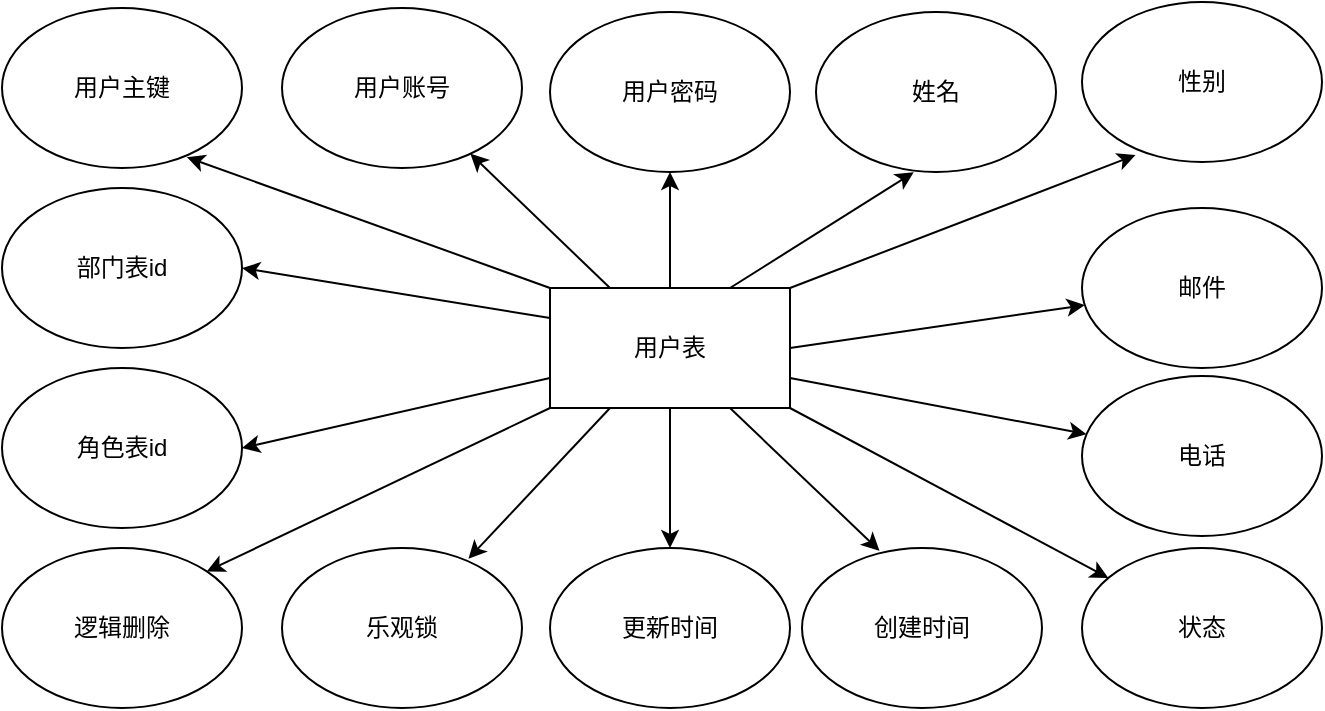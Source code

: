 <mxfile>
    <diagram id="pcS4i0z55PIfbmsOpdDO" name="第 1 页">
        <mxGraphModel dx="820" dy="575" grid="0" gridSize="10" guides="1" tooltips="1" connect="1" arrows="1" fold="1" page="0" pageScale="1" pageWidth="827" pageHeight="1169" background="#FFFFFF" math="0" shadow="0">
            <root>
                <mxCell id="0"/>
                <mxCell id="1" parent="0"/>
                <mxCell id="19" style="edgeStyle=none;html=1;exitX=0;exitY=0;exitDx=0;exitDy=0;entryX=0.77;entryY=0.932;entryDx=0;entryDy=0;entryPerimeter=0;strokeColor=#000000;" parent="1" source="2" target="3" edge="1">
                    <mxGeometry relative="1" as="geometry"/>
                </mxCell>
                <mxCell id="20" style="edgeStyle=none;html=1;exitX=0.25;exitY=0;exitDx=0;exitDy=0;strokeColor=#000000;" parent="1" source="2" target="4" edge="1">
                    <mxGeometry relative="1" as="geometry"/>
                </mxCell>
                <mxCell id="21" style="edgeStyle=none;html=1;exitX=0.5;exitY=0;exitDx=0;exitDy=0;entryX=0.5;entryY=1;entryDx=0;entryDy=0;strokeColor=#000000;" parent="1" source="2" target="5" edge="1">
                    <mxGeometry relative="1" as="geometry"/>
                </mxCell>
                <mxCell id="22" style="edgeStyle=none;html=1;exitX=0.75;exitY=0;exitDx=0;exitDy=0;entryX=0.407;entryY=1.002;entryDx=0;entryDy=0;entryPerimeter=0;strokeColor=#000000;" parent="1" source="2" target="6" edge="1">
                    <mxGeometry relative="1" as="geometry"/>
                </mxCell>
                <mxCell id="23" style="edgeStyle=none;html=1;exitX=1;exitY=0;exitDx=0;exitDy=0;entryX=0.223;entryY=0.957;entryDx=0;entryDy=0;entryPerimeter=0;strokeColor=#000000;" parent="1" source="2" target="7" edge="1">
                    <mxGeometry relative="1" as="geometry"/>
                </mxCell>
                <mxCell id="24" style="edgeStyle=none;html=1;exitX=0;exitY=0.25;exitDx=0;exitDy=0;entryX=1;entryY=0.5;entryDx=0;entryDy=0;strokeColor=#000000;" parent="1" source="2" target="16" edge="1">
                    <mxGeometry relative="1" as="geometry"/>
                </mxCell>
                <mxCell id="25" style="edgeStyle=none;html=1;exitX=0;exitY=0.75;exitDx=0;exitDy=0;entryX=1;entryY=0.5;entryDx=0;entryDy=0;strokeColor=#000000;" parent="1" source="2" target="17" edge="1">
                    <mxGeometry relative="1" as="geometry"/>
                </mxCell>
                <mxCell id="26" style="edgeStyle=none;html=1;exitX=0;exitY=1;exitDx=0;exitDy=0;entryX=1;entryY=0;entryDx=0;entryDy=0;strokeColor=#000000;" parent="1" source="2" target="15" edge="1">
                    <mxGeometry relative="1" as="geometry"/>
                </mxCell>
                <mxCell id="27" style="edgeStyle=none;html=1;exitX=0.25;exitY=1;exitDx=0;exitDy=0;entryX=0.777;entryY=0.067;entryDx=0;entryDy=0;entryPerimeter=0;strokeColor=#000000;" parent="1" source="2" target="13" edge="1">
                    <mxGeometry relative="1" as="geometry"/>
                </mxCell>
                <mxCell id="28" style="edgeStyle=none;html=1;exitX=0.5;exitY=1;exitDx=0;exitDy=0;entryX=0.5;entryY=0;entryDx=0;entryDy=0;strokeColor=#000000;" parent="1" source="2" target="12" edge="1">
                    <mxGeometry relative="1" as="geometry"/>
                </mxCell>
                <mxCell id="29" style="edgeStyle=none;html=1;exitX=0.75;exitY=1;exitDx=0;exitDy=0;entryX=0.323;entryY=0.017;entryDx=0;entryDy=0;entryPerimeter=0;strokeColor=#000000;" parent="1" source="2" target="11" edge="1">
                    <mxGeometry relative="1" as="geometry"/>
                </mxCell>
                <mxCell id="30" style="edgeStyle=none;html=1;exitX=1;exitY=1;exitDx=0;exitDy=0;strokeColor=#000000;" parent="1" source="2" target="10" edge="1">
                    <mxGeometry relative="1" as="geometry"/>
                </mxCell>
                <mxCell id="31" style="edgeStyle=none;html=1;exitX=1;exitY=0.75;exitDx=0;exitDy=0;strokeColor=#000000;" parent="1" source="2" target="9" edge="1">
                    <mxGeometry relative="1" as="geometry"/>
                </mxCell>
                <mxCell id="32" style="edgeStyle=none;html=1;exitX=1;exitY=0.5;exitDx=0;exitDy=0;strokeColor=#000000;" parent="1" source="2" target="8" edge="1">
                    <mxGeometry relative="1" as="geometry"/>
                </mxCell>
                <mxCell id="2" value="用户表" style="rounded=0;whiteSpace=wrap;html=1;fillColor=none;strokeColor=#000000;fontColor=#000000;" parent="1" vertex="1">
                    <mxGeometry x="354" y="340" width="120" height="60" as="geometry"/>
                </mxCell>
                <mxCell id="3" value="用户主键" style="ellipse;whiteSpace=wrap;html=1;fontColor=#000000;strokeColor=#000000;fillColor=none;" parent="1" vertex="1">
                    <mxGeometry x="80" y="200" width="120" height="80" as="geometry"/>
                </mxCell>
                <mxCell id="4" value="用户账号" style="ellipse;whiteSpace=wrap;html=1;strokeColor=#000000;fillColor=none;fontColor=#000000;" parent="1" vertex="1">
                    <mxGeometry x="220" y="200" width="120" height="80" as="geometry"/>
                </mxCell>
                <mxCell id="5" value="用户密码" style="ellipse;whiteSpace=wrap;html=1;fontColor=#000000;strokeColor=#000000;fillColor=none;" parent="1" vertex="1">
                    <mxGeometry x="354" y="202" width="120" height="80" as="geometry"/>
                </mxCell>
                <mxCell id="6" value="姓名" style="ellipse;whiteSpace=wrap;html=1;strokeColor=#000000;gradientColor=#ffffff;fillColor=none;fontColor=#000000;" parent="1" vertex="1">
                    <mxGeometry x="487" y="202" width="120" height="80" as="geometry"/>
                </mxCell>
                <mxCell id="7" value="性别" style="ellipse;whiteSpace=wrap;html=1;fontColor=#000000;fillColor=none;strokeColor=#000000;" parent="1" vertex="1">
                    <mxGeometry x="620" y="197" width="120" height="80" as="geometry"/>
                </mxCell>
                <mxCell id="8" value="邮件" style="ellipse;whiteSpace=wrap;html=1;strokeColor=#000000;fillColor=none;fontColor=#000000;" parent="1" vertex="1">
                    <mxGeometry x="620" y="300" width="120" height="80" as="geometry"/>
                </mxCell>
                <mxCell id="9" value="电话" style="ellipse;whiteSpace=wrap;html=1;fontColor=#000000;strokeColor=#000000;fillColor=none;" parent="1" vertex="1">
                    <mxGeometry x="620" y="384" width="120" height="80" as="geometry"/>
                </mxCell>
                <mxCell id="10" value="状态" style="ellipse;whiteSpace=wrap;html=1;fillColor=none;strokeColor=#000000;fontColor=#000000;" parent="1" vertex="1">
                    <mxGeometry x="620" y="470" width="120" height="80" as="geometry"/>
                </mxCell>
                <mxCell id="11" value="创建时间" style="ellipse;whiteSpace=wrap;html=1;fontColor=#000000;fillColor=none;strokeColor=#000000;" parent="1" vertex="1">
                    <mxGeometry x="480" y="470" width="120" height="80" as="geometry"/>
                </mxCell>
                <mxCell id="12" value="更新时间" style="ellipse;whiteSpace=wrap;html=1;strokeColor=#000000;fillColor=none;fontColor=#000000;" parent="1" vertex="1">
                    <mxGeometry x="354" y="470" width="120" height="80" as="geometry"/>
                </mxCell>
                <mxCell id="13" value="乐观锁" style="ellipse;whiteSpace=wrap;html=1;fontColor=#000000;strokeColor=#000000;fillColor=none;" parent="1" vertex="1">
                    <mxGeometry x="220" y="470" width="120" height="80" as="geometry"/>
                </mxCell>
                <mxCell id="15" value="逻辑删除" style="ellipse;whiteSpace=wrap;html=1;strokeColor=#000000;fillColor=none;fontColor=#000000;" parent="1" vertex="1">
                    <mxGeometry x="80" y="470" width="120" height="80" as="geometry"/>
                </mxCell>
                <mxCell id="16" value="部门表id" style="ellipse;whiteSpace=wrap;html=1;strokeColor=#000000;fillColor=none;fontColor=#000000;" parent="1" vertex="1">
                    <mxGeometry x="80" y="290" width="120" height="80" as="geometry"/>
                </mxCell>
                <mxCell id="17" value="角色表id" style="ellipse;whiteSpace=wrap;html=1;fontColor=#000000;strokeColor=#000000;fillColor=none;" parent="1" vertex="1">
                    <mxGeometry x="80" y="380" width="120" height="80" as="geometry"/>
                </mxCell>
            </root>
        </mxGraphModel>
    </diagram>
</mxfile>